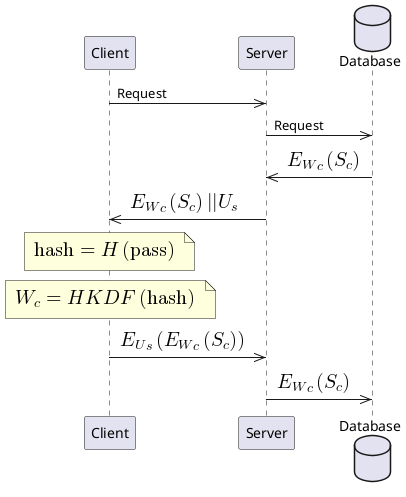 @startuml
participant Client
participant Server
database Database

Client ->> Server: Request
Server ->> Database: Request
Database ->> Server: <math>E_W_c(S_c)</math>
Server ->> Client: <math>E_W_c(S_c) || U_s</math>

note over Client
  <math>"hash" = H("pass")</math>
end note

note over Client
  <math>W_c = HKDF("hash")</math>
end note


Client ->> Server: <math>E_U_s(E_W_c(S_c))</math>

Server ->> Database: <math>E_W_c(S_c)</math>
@enduml